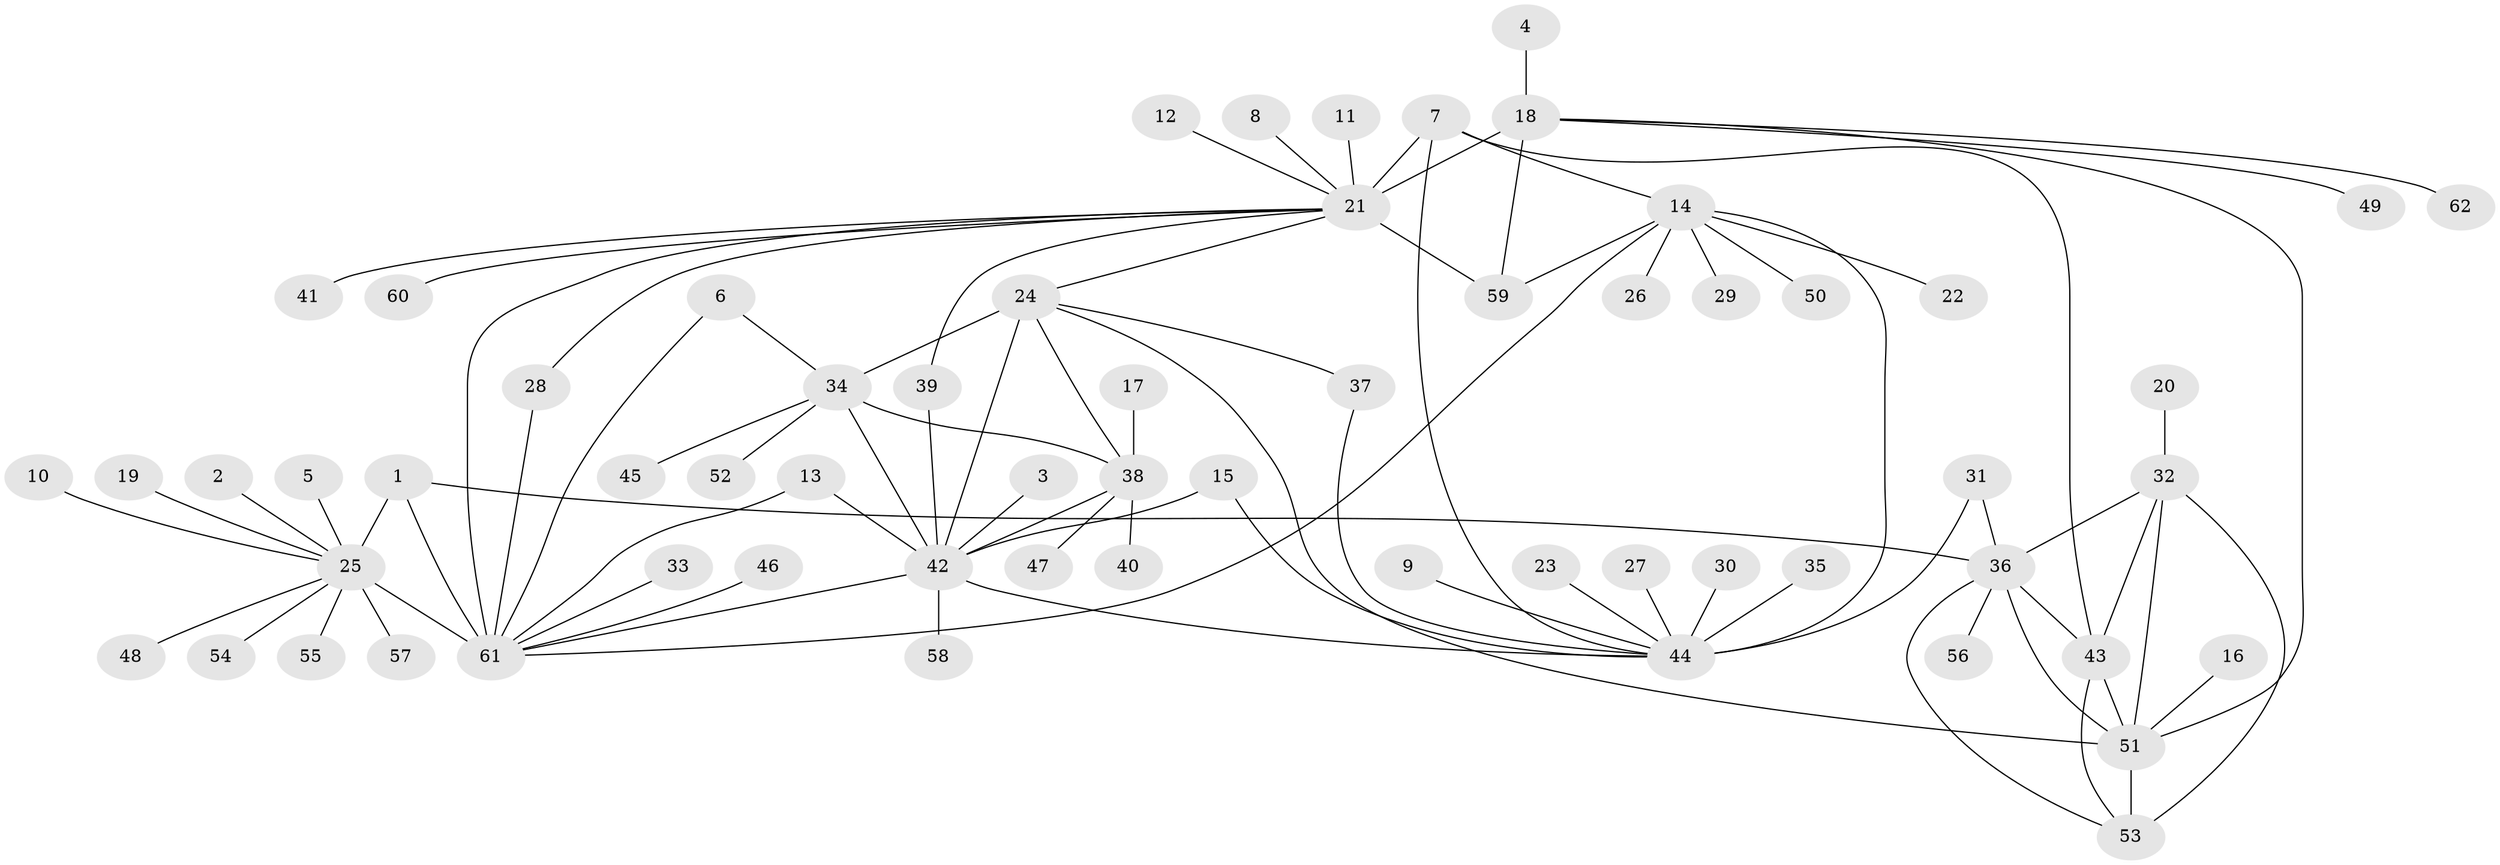 // original degree distribution, {7: 0.024390243902439025, 11: 0.016260162601626018, 6: 0.024390243902439025, 10: 0.04065040650406504, 9: 0.016260162601626018, 8: 0.0975609756097561, 16: 0.008130081300813009, 5: 0.008130081300813009, 12: 0.008130081300813009, 1: 0.6097560975609756, 2: 0.12195121951219512, 3: 0.024390243902439025}
// Generated by graph-tools (version 1.1) at 2025/02/03/09/25 03:02:50]
// undirected, 62 vertices, 87 edges
graph export_dot {
graph [start="1"]
  node [color=gray90,style=filled];
  1;
  2;
  3;
  4;
  5;
  6;
  7;
  8;
  9;
  10;
  11;
  12;
  13;
  14;
  15;
  16;
  17;
  18;
  19;
  20;
  21;
  22;
  23;
  24;
  25;
  26;
  27;
  28;
  29;
  30;
  31;
  32;
  33;
  34;
  35;
  36;
  37;
  38;
  39;
  40;
  41;
  42;
  43;
  44;
  45;
  46;
  47;
  48;
  49;
  50;
  51;
  52;
  53;
  54;
  55;
  56;
  57;
  58;
  59;
  60;
  61;
  62;
  1 -- 25 [weight=3.0];
  1 -- 36 [weight=1.0];
  1 -- 61 [weight=2.0];
  2 -- 25 [weight=1.0];
  3 -- 42 [weight=1.0];
  4 -- 18 [weight=1.0];
  5 -- 25 [weight=1.0];
  6 -- 34 [weight=1.0];
  6 -- 61 [weight=1.0];
  7 -- 14 [weight=4.0];
  7 -- 21 [weight=1.0];
  7 -- 43 [weight=1.0];
  7 -- 44 [weight=1.0];
  8 -- 21 [weight=1.0];
  9 -- 44 [weight=1.0];
  10 -- 25 [weight=1.0];
  11 -- 21 [weight=1.0];
  12 -- 21 [weight=1.0];
  13 -- 42 [weight=1.0];
  13 -- 61 [weight=1.0];
  14 -- 22 [weight=1.0];
  14 -- 26 [weight=1.0];
  14 -- 29 [weight=1.0];
  14 -- 44 [weight=4.0];
  14 -- 50 [weight=1.0];
  14 -- 59 [weight=1.0];
  14 -- 61 [weight=1.0];
  15 -- 42 [weight=1.0];
  15 -- 44 [weight=1.0];
  16 -- 51 [weight=1.0];
  17 -- 38 [weight=1.0];
  18 -- 21 [weight=6.0];
  18 -- 49 [weight=1.0];
  18 -- 51 [weight=1.0];
  18 -- 59 [weight=3.0];
  18 -- 62 [weight=1.0];
  19 -- 25 [weight=1.0];
  20 -- 32 [weight=1.0];
  21 -- 24 [weight=1.0];
  21 -- 28 [weight=1.0];
  21 -- 39 [weight=1.0];
  21 -- 41 [weight=1.0];
  21 -- 59 [weight=2.0];
  21 -- 60 [weight=1.0];
  21 -- 61 [weight=1.0];
  23 -- 44 [weight=1.0];
  24 -- 34 [weight=2.0];
  24 -- 37 [weight=1.0];
  24 -- 38 [weight=1.0];
  24 -- 42 [weight=2.0];
  24 -- 51 [weight=1.0];
  25 -- 48 [weight=1.0];
  25 -- 54 [weight=1.0];
  25 -- 55 [weight=1.0];
  25 -- 57 [weight=1.0];
  25 -- 61 [weight=6.0];
  27 -- 44 [weight=1.0];
  28 -- 61 [weight=1.0];
  30 -- 44 [weight=1.0];
  31 -- 36 [weight=1.0];
  31 -- 44 [weight=1.0];
  32 -- 36 [weight=1.0];
  32 -- 43 [weight=1.0];
  32 -- 51 [weight=2.0];
  32 -- 53 [weight=1.0];
  33 -- 61 [weight=1.0];
  34 -- 38 [weight=2.0];
  34 -- 42 [weight=4.0];
  34 -- 45 [weight=1.0];
  34 -- 52 [weight=1.0];
  35 -- 44 [weight=1.0];
  36 -- 43 [weight=1.0];
  36 -- 51 [weight=2.0];
  36 -- 53 [weight=1.0];
  36 -- 56 [weight=1.0];
  37 -- 44 [weight=1.0];
  38 -- 40 [weight=1.0];
  38 -- 42 [weight=2.0];
  38 -- 47 [weight=1.0];
  39 -- 42 [weight=1.0];
  42 -- 44 [weight=1.0];
  42 -- 58 [weight=1.0];
  42 -- 61 [weight=1.0];
  43 -- 51 [weight=2.0];
  43 -- 53 [weight=1.0];
  46 -- 61 [weight=1.0];
  51 -- 53 [weight=2.0];
}
